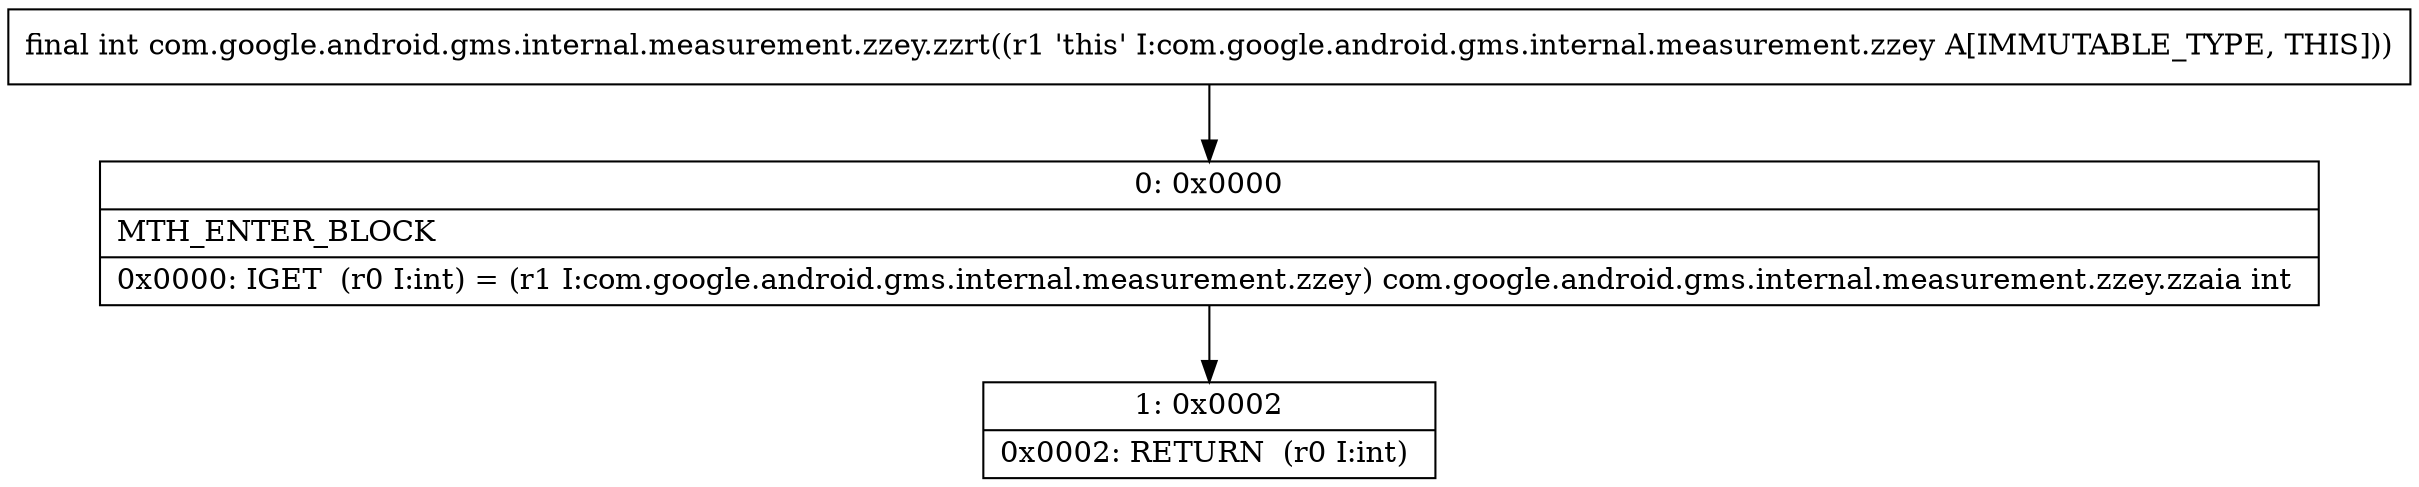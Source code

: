 digraph "CFG forcom.google.android.gms.internal.measurement.zzey.zzrt()I" {
Node_0 [shape=record,label="{0\:\ 0x0000|MTH_ENTER_BLOCK\l|0x0000: IGET  (r0 I:int) = (r1 I:com.google.android.gms.internal.measurement.zzey) com.google.android.gms.internal.measurement.zzey.zzaia int \l}"];
Node_1 [shape=record,label="{1\:\ 0x0002|0x0002: RETURN  (r0 I:int) \l}"];
MethodNode[shape=record,label="{final int com.google.android.gms.internal.measurement.zzey.zzrt((r1 'this' I:com.google.android.gms.internal.measurement.zzey A[IMMUTABLE_TYPE, THIS])) }"];
MethodNode -> Node_0;
Node_0 -> Node_1;
}

